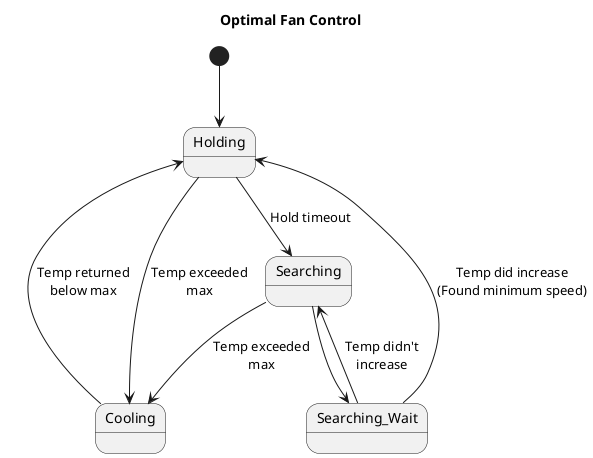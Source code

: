 @startuml
title Optimal Fan Control

[*] --> Holding
Holding --> Cooling : Temp exceeded\nmax
Cooling --> Holding : Temp returned\nbelow max
Searching --> Cooling : Temp exceeded\nmax
Searching_Wait --> Searching : Temp didn't\nincrease
Searching_Wait --> Holding : Temp did increase\n(Found minimum speed)
Searching --> Searching_Wait
Holding --> Searching : Hold timeout

@enduml
